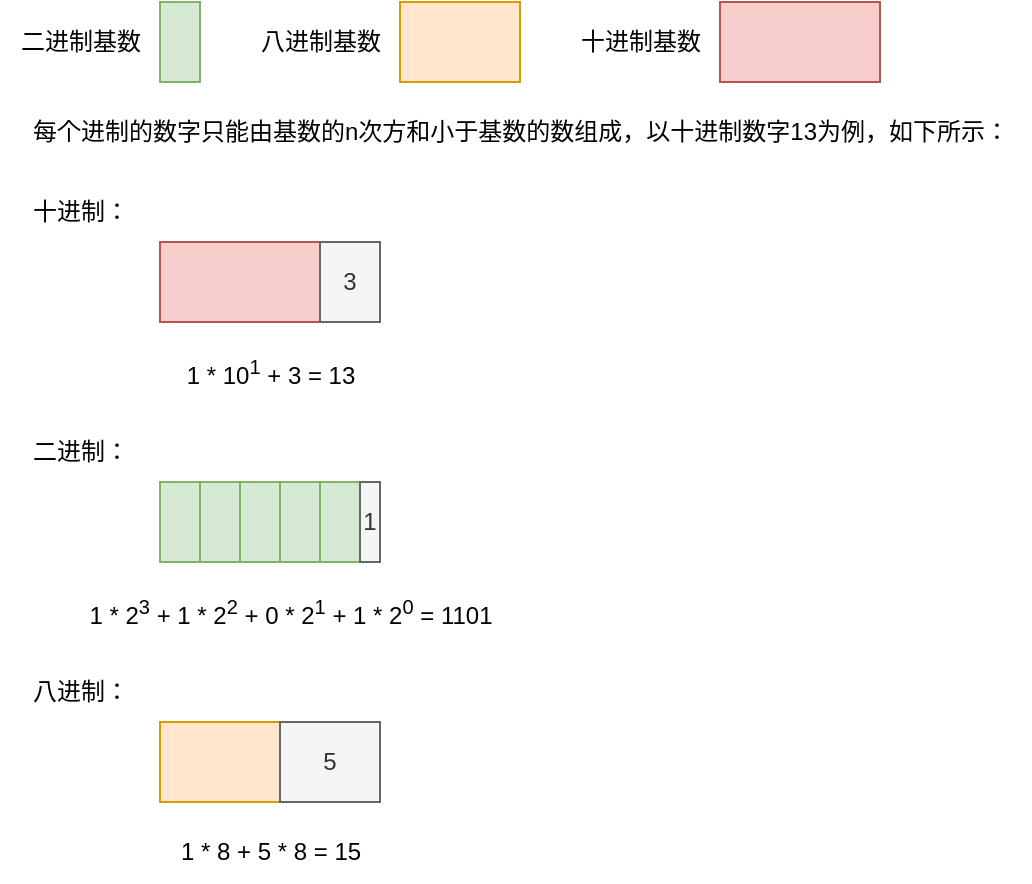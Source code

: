 <mxfile version="21.2.2" type="github">
  <diagram name="第 1 页" id="vPbwYGHX77077JAkEawL">
    <mxGraphModel dx="658" dy="397" grid="1" gridSize="10" guides="1" tooltips="1" connect="0" arrows="0" fold="1" page="1" pageScale="1" pageWidth="827" pageHeight="1169" math="0" shadow="0">
      <root>
        <mxCell id="0" />
        <mxCell id="1" parent="0" />
        <mxCell id="hwsEPWj113s3e0ODQFJ4-2" value="" style="rounded=0;whiteSpace=wrap;html=1;fillColor=#d5e8d4;strokeColor=#82b366;" vertex="1" parent="1">
          <mxGeometry x="120" y="40" width="20" height="40" as="geometry" />
        </mxCell>
        <mxCell id="hwsEPWj113s3e0ODQFJ4-3" value="" style="rounded=0;whiteSpace=wrap;html=1;fillColor=#f8cecc;strokeColor=#b85450;" vertex="1" parent="1">
          <mxGeometry x="400" y="40" width="80" height="40" as="geometry" />
        </mxCell>
        <mxCell id="hwsEPWj113s3e0ODQFJ4-4" value="" style="rounded=0;whiteSpace=wrap;html=1;fillColor=#ffe6cc;strokeColor=#d79b00;" vertex="1" parent="1">
          <mxGeometry x="240" y="40" width="60" height="40" as="geometry" />
        </mxCell>
        <mxCell id="hwsEPWj113s3e0ODQFJ4-5" value="二进制：" style="text;html=1;align=center;verticalAlign=middle;resizable=0;points=[];autosize=1;strokeColor=none;fillColor=none;" vertex="1" parent="1">
          <mxGeometry x="45" y="250" width="70" height="30" as="geometry" />
        </mxCell>
        <mxCell id="hwsEPWj113s3e0ODQFJ4-6" value="十进制：" style="text;html=1;align=center;verticalAlign=middle;resizable=0;points=[];autosize=1;strokeColor=none;fillColor=none;" vertex="1" parent="1">
          <mxGeometry x="45" y="130" width="70" height="30" as="geometry" />
        </mxCell>
        <mxCell id="hwsEPWj113s3e0ODQFJ4-7" value="八进制：" style="text;html=1;align=center;verticalAlign=middle;resizable=0;points=[];autosize=1;strokeColor=none;fillColor=none;" vertex="1" parent="1">
          <mxGeometry x="45" y="370" width="70" height="30" as="geometry" />
        </mxCell>
        <mxCell id="hwsEPWj113s3e0ODQFJ4-9" value="二进制基数" style="text;html=1;align=center;verticalAlign=middle;resizable=0;points=[];autosize=1;strokeColor=none;fillColor=none;" vertex="1" parent="1">
          <mxGeometry x="40" y="45" width="80" height="30" as="geometry" />
        </mxCell>
        <mxCell id="hwsEPWj113s3e0ODQFJ4-10" value="十进制基数" style="text;html=1;align=center;verticalAlign=middle;resizable=0;points=[];autosize=1;strokeColor=none;fillColor=none;" vertex="1" parent="1">
          <mxGeometry x="320" y="45" width="80" height="30" as="geometry" />
        </mxCell>
        <mxCell id="hwsEPWj113s3e0ODQFJ4-11" value="八进制基数" style="text;html=1;align=center;verticalAlign=middle;resizable=0;points=[];autosize=1;strokeColor=none;fillColor=none;" vertex="1" parent="1">
          <mxGeometry x="160" y="45" width="80" height="30" as="geometry" />
        </mxCell>
        <mxCell id="hwsEPWj113s3e0ODQFJ4-18" value="" style="rounded=0;whiteSpace=wrap;html=1;fillColor=#f8cecc;strokeColor=#b85450;" vertex="1" parent="1">
          <mxGeometry x="120" y="160" width="80" height="40" as="geometry" />
        </mxCell>
        <mxCell id="hwsEPWj113s3e0ODQFJ4-20" value="3" style="rounded=0;whiteSpace=wrap;html=1;fillColor=#f5f5f5;fontColor=#333333;strokeColor=#666666;" vertex="1" parent="1">
          <mxGeometry x="200" y="160" width="30" height="40" as="geometry" />
        </mxCell>
        <mxCell id="hwsEPWj113s3e0ODQFJ4-21" value="每个进制的数字只能由基数的n次方和小于基数的数组成，以十进制数字13为例，如下所示：" style="text;html=1;align=center;verticalAlign=middle;resizable=0;points=[];autosize=1;strokeColor=none;fillColor=none;" vertex="1" parent="1">
          <mxGeometry x="45" y="90" width="510" height="30" as="geometry" />
        </mxCell>
        <mxCell id="hwsEPWj113s3e0ODQFJ4-24" value="" style="rounded=0;whiteSpace=wrap;html=1;fillColor=#d5e8d4;strokeColor=#82b366;" vertex="1" parent="1">
          <mxGeometry x="120" y="280" width="20" height="40" as="geometry" />
        </mxCell>
        <mxCell id="hwsEPWj113s3e0ODQFJ4-25" value="" style="rounded=0;whiteSpace=wrap;html=1;fillColor=#d5e8d4;strokeColor=#82b366;" vertex="1" parent="1">
          <mxGeometry x="140" y="280" width="20" height="40" as="geometry" />
        </mxCell>
        <mxCell id="hwsEPWj113s3e0ODQFJ4-26" value="" style="rounded=0;whiteSpace=wrap;html=1;fillColor=#d5e8d4;strokeColor=#82b366;" vertex="1" parent="1">
          <mxGeometry x="160" y="280" width="20" height="40" as="geometry" />
        </mxCell>
        <mxCell id="hwsEPWj113s3e0ODQFJ4-27" value="" style="rounded=0;whiteSpace=wrap;html=1;fillColor=#d5e8d4;strokeColor=#82b366;" vertex="1" parent="1">
          <mxGeometry x="180" y="280" width="20" height="40" as="geometry" />
        </mxCell>
        <mxCell id="hwsEPWj113s3e0ODQFJ4-28" value="" style="rounded=0;whiteSpace=wrap;html=1;fillColor=#d5e8d4;strokeColor=#82b366;" vertex="1" parent="1">
          <mxGeometry x="200" y="280" width="20" height="40" as="geometry" />
        </mxCell>
        <mxCell id="hwsEPWj113s3e0ODQFJ4-30" value="1" style="rounded=0;whiteSpace=wrap;html=1;fillColor=#f5f5f5;fontColor=#333333;strokeColor=#666666;" vertex="1" parent="1">
          <mxGeometry x="220" y="280" width="10" height="40" as="geometry" />
        </mxCell>
        <mxCell id="hwsEPWj113s3e0ODQFJ4-31" value="" style="rounded=0;whiteSpace=wrap;html=1;fillColor=#ffe6cc;strokeColor=#d79b00;" vertex="1" parent="1">
          <mxGeometry x="120" y="400" width="60" height="40" as="geometry" />
        </mxCell>
        <mxCell id="hwsEPWj113s3e0ODQFJ4-32" value="5" style="rounded=0;whiteSpace=wrap;html=1;fillColor=#f5f5f5;fontColor=#333333;strokeColor=#666666;" vertex="1" parent="1">
          <mxGeometry x="180" y="400" width="50" height="40" as="geometry" />
        </mxCell>
        <mxCell id="hwsEPWj113s3e0ODQFJ4-43" value="1 * 10&lt;sup&gt;1&lt;/sup&gt; + 3 = 13" style="text;html=1;align=center;verticalAlign=middle;resizable=0;points=[];autosize=1;strokeColor=none;fillColor=none;" vertex="1" parent="1">
          <mxGeometry x="120" y="210" width="110" height="30" as="geometry" />
        </mxCell>
        <mxCell id="hwsEPWj113s3e0ODQFJ4-44" value="1 * 2&lt;sup&gt;3&lt;/sup&gt; + 1 * 2&lt;sup&gt;2&lt;/sup&gt; + 0 * 2&lt;sup&gt;1&lt;/sup&gt; + 1 * 2&lt;sup&gt;0&lt;/sup&gt; = 1101" style="text;html=1;align=center;verticalAlign=middle;resizable=0;points=[];autosize=1;strokeColor=none;fillColor=none;" vertex="1" parent="1">
          <mxGeometry x="70" y="330" width="230" height="30" as="geometry" />
        </mxCell>
        <mxCell id="hwsEPWj113s3e0ODQFJ4-45" value="1 * 8 + 5 * 8 = 15" style="text;html=1;align=center;verticalAlign=middle;resizable=0;points=[];autosize=1;strokeColor=none;fillColor=none;" vertex="1" parent="1">
          <mxGeometry x="120" y="450" width="110" height="30" as="geometry" />
        </mxCell>
      </root>
    </mxGraphModel>
  </diagram>
</mxfile>
